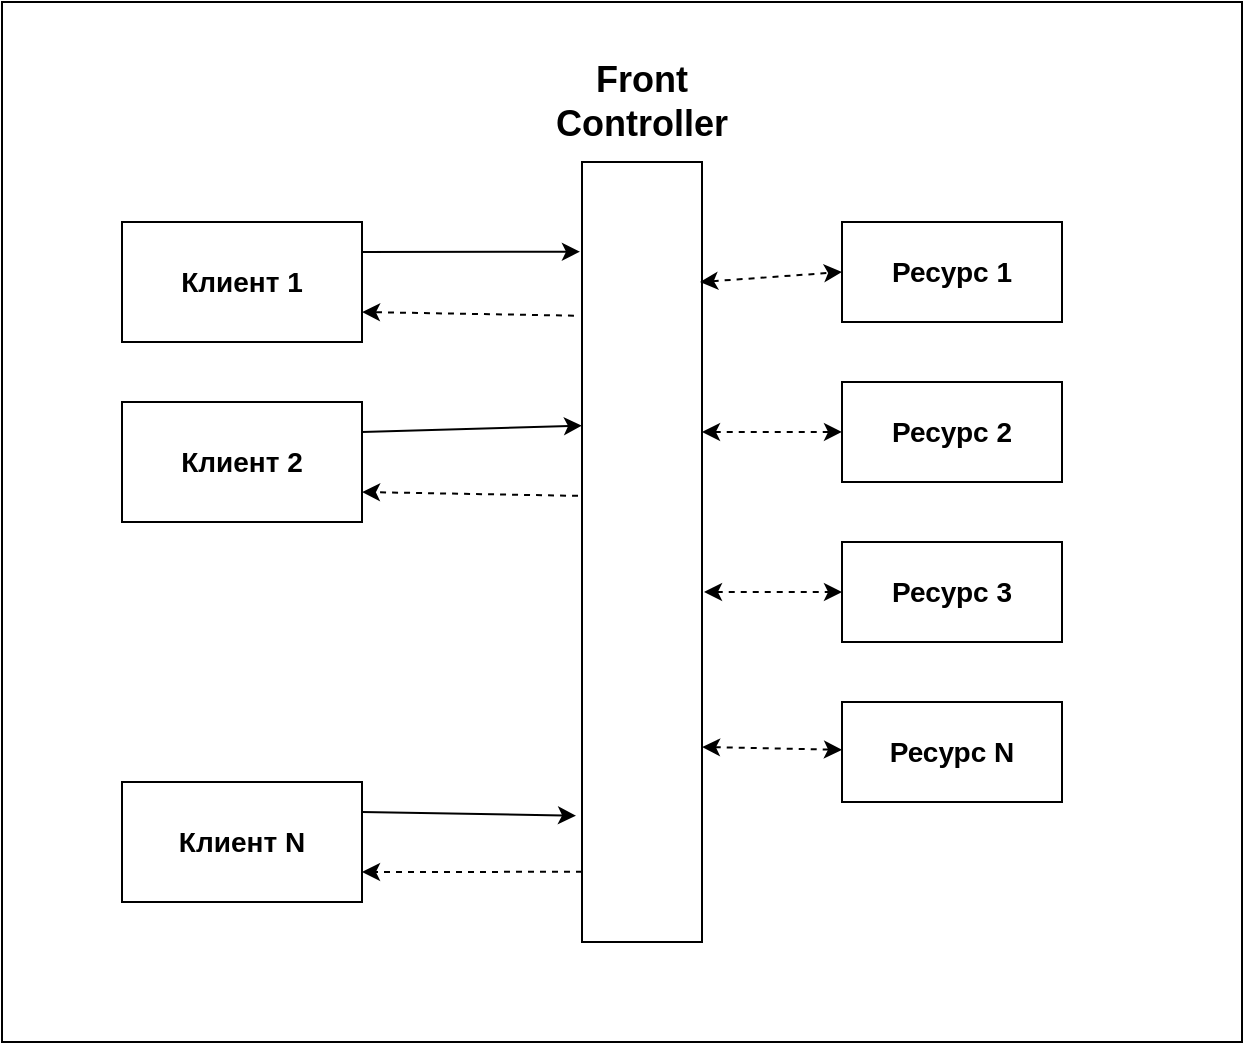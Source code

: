 <mxfile version="13.9.9" type="device"><diagram id="Qhkppr7s8alwoJysC5z4" name="Страница 1"><mxGraphModel dx="1086" dy="806" grid="1" gridSize="10" guides="1" tooltips="1" connect="1" arrows="1" fold="1" page="1" pageScale="1" pageWidth="827" pageHeight="1169" math="0" shadow="0"><root><mxCell id="0"/><mxCell id="1" parent="0"/><mxCell id="GVXECAQwpd_gQhAY40Ua-2" value="" style="rounded=0;whiteSpace=wrap;html=1;" vertex="1" parent="1"><mxGeometry x="40" y="40" width="620" height="520" as="geometry"/></mxCell><mxCell id="GVXECAQwpd_gQhAY40Ua-47" value="" style="rounded=0;whiteSpace=wrap;html=1;" vertex="1" parent="1"><mxGeometry x="330" y="120" width="60" height="390" as="geometry"/></mxCell><mxCell id="GVXECAQwpd_gQhAY40Ua-48" value="&lt;font style=&quot;font-size: 18px&quot;&gt;&lt;b&gt;Front Controller&lt;/b&gt;&lt;/font&gt;" style="text;html=1;strokeColor=none;fillColor=none;align=center;verticalAlign=middle;whiteSpace=wrap;rounded=0;" vertex="1" parent="1"><mxGeometry x="340" y="80" width="40" height="20" as="geometry"/></mxCell><mxCell id="GVXECAQwpd_gQhAY40Ua-49" value="&lt;font style=&quot;font-size: 14px&quot;&gt;&lt;b&gt;Клиент 1&lt;/b&gt;&lt;/font&gt;" style="rounded=0;whiteSpace=wrap;html=1;" vertex="1" parent="1"><mxGeometry x="100" y="150" width="120" height="60" as="geometry"/></mxCell><mxCell id="GVXECAQwpd_gQhAY40Ua-50" value="&lt;font style=&quot;font-size: 14px&quot;&gt;&lt;b&gt;Клиент 2&lt;/b&gt;&lt;/font&gt;" style="rounded=0;whiteSpace=wrap;html=1;" vertex="1" parent="1"><mxGeometry x="100" y="240" width="120" height="60" as="geometry"/></mxCell><mxCell id="GVXECAQwpd_gQhAY40Ua-51" value="&lt;font style=&quot;font-size: 14px&quot;&gt;&lt;b&gt;Клиент N&lt;/b&gt;&lt;/font&gt;" style="rounded=0;whiteSpace=wrap;html=1;" vertex="1" parent="1"><mxGeometry x="100" y="430" width="120" height="60" as="geometry"/></mxCell><mxCell id="GVXECAQwpd_gQhAY40Ua-52" value="" style="endArrow=classic;html=1;exitX=1;exitY=0.25;exitDx=0;exitDy=0;entryX=-0.017;entryY=0.115;entryDx=0;entryDy=0;entryPerimeter=0;" edge="1" parent="1" source="GVXECAQwpd_gQhAY40Ua-49" target="GVXECAQwpd_gQhAY40Ua-47"><mxGeometry width="50" height="50" relative="1" as="geometry"><mxPoint x="260" y="220" as="sourcePoint"/><mxPoint x="310" y="170" as="targetPoint"/></mxGeometry></mxCell><mxCell id="GVXECAQwpd_gQhAY40Ua-53" value="" style="endArrow=classic;html=1;exitX=1;exitY=0.25;exitDx=0;exitDy=0;entryX=0;entryY=0.338;entryDx=0;entryDy=0;entryPerimeter=0;" edge="1" parent="1" source="GVXECAQwpd_gQhAY40Ua-50" target="GVXECAQwpd_gQhAY40Ua-47"><mxGeometry width="50" height="50" relative="1" as="geometry"><mxPoint x="240" y="380" as="sourcePoint"/><mxPoint x="290" y="330" as="targetPoint"/></mxGeometry></mxCell><mxCell id="GVXECAQwpd_gQhAY40Ua-54" value="" style="endArrow=classic;html=1;exitX=1;exitY=0.25;exitDx=0;exitDy=0;entryX=-0.05;entryY=0.838;entryDx=0;entryDy=0;entryPerimeter=0;" edge="1" parent="1" source="GVXECAQwpd_gQhAY40Ua-51" target="GVXECAQwpd_gQhAY40Ua-47"><mxGeometry width="50" height="50" relative="1" as="geometry"><mxPoint x="240" y="450" as="sourcePoint"/><mxPoint x="290" y="400" as="targetPoint"/></mxGeometry></mxCell><mxCell id="GVXECAQwpd_gQhAY40Ua-55" value="" style="endArrow=classic;html=1;entryX=1;entryY=0.75;entryDx=0;entryDy=0;dashed=1;exitX=-0.067;exitY=0.197;exitDx=0;exitDy=0;exitPerimeter=0;" edge="1" parent="1" source="GVXECAQwpd_gQhAY40Ua-47" target="GVXECAQwpd_gQhAY40Ua-49"><mxGeometry width="50" height="50" relative="1" as="geometry"><mxPoint x="330" y="190" as="sourcePoint"/><mxPoint x="440" y="280" as="targetPoint"/></mxGeometry></mxCell><mxCell id="GVXECAQwpd_gQhAY40Ua-56" value="" style="endArrow=classic;html=1;dashed=1;entryX=1;entryY=0.75;entryDx=0;entryDy=0;exitX=-0.033;exitY=0.428;exitDx=0;exitDy=0;exitPerimeter=0;" edge="1" parent="1" source="GVXECAQwpd_gQhAY40Ua-47" target="GVXECAQwpd_gQhAY40Ua-50"><mxGeometry width="50" height="50" relative="1" as="geometry"><mxPoint x="540" y="450" as="sourcePoint"/><mxPoint x="590" y="400" as="targetPoint"/></mxGeometry></mxCell><mxCell id="GVXECAQwpd_gQhAY40Ua-57" value="" style="endArrow=classic;html=1;dashed=1;entryX=1;entryY=0.75;entryDx=0;entryDy=0;exitX=0;exitY=0.91;exitDx=0;exitDy=0;exitPerimeter=0;" edge="1" parent="1" source="GVXECAQwpd_gQhAY40Ua-47" target="GVXECAQwpd_gQhAY40Ua-51"><mxGeometry width="50" height="50" relative="1" as="geometry"><mxPoint x="500" y="570" as="sourcePoint"/><mxPoint x="550" y="520" as="targetPoint"/></mxGeometry></mxCell><mxCell id="GVXECAQwpd_gQhAY40Ua-58" value="&lt;b&gt;&lt;font style=&quot;font-size: 14px&quot;&gt;Ресурс 1&lt;/font&gt;&lt;/b&gt;" style="rounded=0;whiteSpace=wrap;html=1;" vertex="1" parent="1"><mxGeometry x="460" y="150" width="110" height="50" as="geometry"/></mxCell><mxCell id="GVXECAQwpd_gQhAY40Ua-59" value="&lt;b&gt;&lt;font style=&quot;font-size: 14px&quot;&gt;Ресурс 2&lt;/font&gt;&lt;/b&gt;" style="rounded=0;whiteSpace=wrap;html=1;" vertex="1" parent="1"><mxGeometry x="460" y="230" width="110" height="50" as="geometry"/></mxCell><mxCell id="GVXECAQwpd_gQhAY40Ua-60" value="&lt;b&gt;&lt;font style=&quot;font-size: 14px&quot;&gt;Ресурс 3&lt;/font&gt;&lt;/b&gt;" style="rounded=0;whiteSpace=wrap;html=1;" vertex="1" parent="1"><mxGeometry x="460" y="310" width="110" height="50" as="geometry"/></mxCell><mxCell id="GVXECAQwpd_gQhAY40Ua-61" value="&lt;b&gt;&lt;font style=&quot;font-size: 14px&quot;&gt;Ресурс N&lt;/font&gt;&lt;/b&gt;" style="rounded=0;whiteSpace=wrap;html=1;" vertex="1" parent="1"><mxGeometry x="460" y="390" width="110" height="50" as="geometry"/></mxCell><mxCell id="GVXECAQwpd_gQhAY40Ua-62" value="" style="endArrow=classic;startArrow=classic;html=1;dashed=1;exitX=0.983;exitY=0.154;exitDx=0;exitDy=0;exitPerimeter=0;entryX=0;entryY=0.5;entryDx=0;entryDy=0;" edge="1" parent="1" source="GVXECAQwpd_gQhAY40Ua-47" target="GVXECAQwpd_gQhAY40Ua-58"><mxGeometry width="50" height="50" relative="1" as="geometry"><mxPoint x="520" y="140" as="sourcePoint"/><mxPoint x="570" y="90" as="targetPoint"/></mxGeometry></mxCell><mxCell id="GVXECAQwpd_gQhAY40Ua-63" value="" style="endArrow=classic;startArrow=classic;html=1;dashed=1;exitX=1;exitY=0.346;exitDx=0;exitDy=0;exitPerimeter=0;" edge="1" parent="1" source="GVXECAQwpd_gQhAY40Ua-47" target="GVXECAQwpd_gQhAY40Ua-59"><mxGeometry width="50" height="50" relative="1" as="geometry"><mxPoint x="610" y="350" as="sourcePoint"/><mxPoint x="660" y="300" as="targetPoint"/></mxGeometry></mxCell><mxCell id="GVXECAQwpd_gQhAY40Ua-64" value="" style="endArrow=classic;startArrow=classic;html=1;dashed=1;entryX=0;entryY=0.5;entryDx=0;entryDy=0;" edge="1" parent="1" target="GVXECAQwpd_gQhAY40Ua-60"><mxGeometry width="50" height="50" relative="1" as="geometry"><mxPoint x="391" y="335" as="sourcePoint"/><mxPoint x="650" y="370" as="targetPoint"/></mxGeometry></mxCell><mxCell id="GVXECAQwpd_gQhAY40Ua-65" value="" style="endArrow=classic;startArrow=classic;html=1;dashed=1;exitX=1;exitY=0.75;exitDx=0;exitDy=0;" edge="1" parent="1" source="GVXECAQwpd_gQhAY40Ua-47" target="GVXECAQwpd_gQhAY40Ua-61"><mxGeometry width="50" height="50" relative="1" as="geometry"><mxPoint x="520" y="550" as="sourcePoint"/><mxPoint x="570" y="500" as="targetPoint"/></mxGeometry></mxCell></root></mxGraphModel></diagram></mxfile>